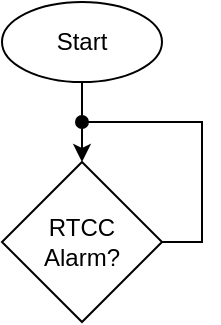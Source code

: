<mxfile version="15.3.8" type="device"><diagram id="nX0y-DZqOrIAW_gLvVbL" name="Page-1"><mxGraphModel dx="413" dy="262" grid="1" gridSize="10" guides="1" tooltips="1" connect="1" arrows="1" fold="1" page="1" pageScale="1" pageWidth="850" pageHeight="1100" math="0" shadow="0"><root><mxCell id="0"/><mxCell id="1" parent="0"/><mxCell id="W1zso_ngG9E6Kh5EQw7I-3" style="edgeStyle=orthogonalEdgeStyle;rounded=0;orthogonalLoop=1;jettySize=auto;html=1;entryX=0.5;entryY=0;entryDx=0;entryDy=0;" edge="1" parent="1" source="W1zso_ngG9E6Kh5EQw7I-1" target="W1zso_ngG9E6Kh5EQw7I-2"><mxGeometry relative="1" as="geometry"/></mxCell><mxCell id="W1zso_ngG9E6Kh5EQw7I-1" value="Start" style="ellipse;whiteSpace=wrap;html=1;" vertex="1" parent="1"><mxGeometry x="400" y="40" width="80" height="40" as="geometry"/></mxCell><mxCell id="W1zso_ngG9E6Kh5EQw7I-4" style="edgeStyle=orthogonalEdgeStyle;rounded=0;orthogonalLoop=1;jettySize=auto;html=1;endArrow=oval;endFill=1;" edge="1" parent="1" source="W1zso_ngG9E6Kh5EQw7I-2"><mxGeometry relative="1" as="geometry"><mxPoint x="440" y="100" as="targetPoint"/><Array as="points"><mxPoint x="500" y="160"/><mxPoint x="500" y="100"/></Array></mxGeometry></mxCell><mxCell id="W1zso_ngG9E6Kh5EQw7I-2" value="RTCC&lt;br&gt;Alarm?" style="rhombus;whiteSpace=wrap;html=1;" vertex="1" parent="1"><mxGeometry x="400" y="120" width="80" height="80" as="geometry"/></mxCell></root></mxGraphModel></diagram></mxfile>
